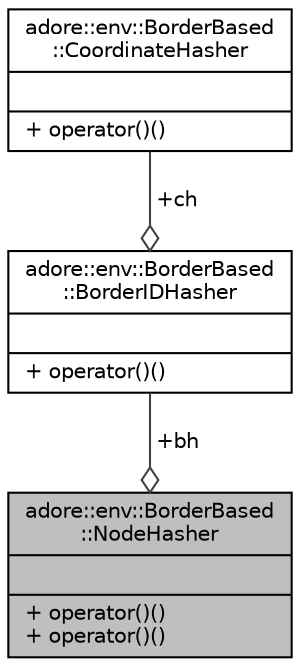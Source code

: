 digraph "adore::env::BorderBased::NodeHasher"
{
 // LATEX_PDF_SIZE
  edge [fontname="Helvetica",fontsize="10",labelfontname="Helvetica",labelfontsize="10"];
  node [fontname="Helvetica",fontsize="10",shape=record];
  Node1 [label="{adore::env::BorderBased\l::NodeHasher\n||+ operator()()\l+ operator()()\l}",height=0.2,width=0.4,color="black", fillcolor="grey75", style="filled", fontcolor="black",tooltip=" "];
  Node2 -> Node1 [color="grey25",fontsize="10",style="solid",label=" +bh" ,arrowhead="odiamond",fontname="Helvetica"];
  Node2 [label="{adore::env::BorderBased\l::BorderIDHasher\n||+ operator()()\l}",height=0.2,width=0.4,color="black", fillcolor="white", style="filled",URL="$structadore_1_1env_1_1BorderBased_1_1BorderIDHasher.html",tooltip="a functor, which hashes a BorderID object -> std::unordered_set<BorderID,BorderIDHasher> amap(0);"];
  Node3 -> Node2 [color="grey25",fontsize="10",style="solid",label=" +ch" ,arrowhead="odiamond",fontname="Helvetica"];
  Node3 [label="{adore::env::BorderBased\l::CoordinateHasher\n||+ operator()()\l}",height=0.2,width=0.4,color="black", fillcolor="white", style="filled",URL="$structadore_1_1env_1_1BorderBased_1_1CoordinateHasher.html",tooltip="a functor, which hashes a Coordinate object -> std::unordered_set<Coordinate,CoordinateHasher> amap(0..."];
}
